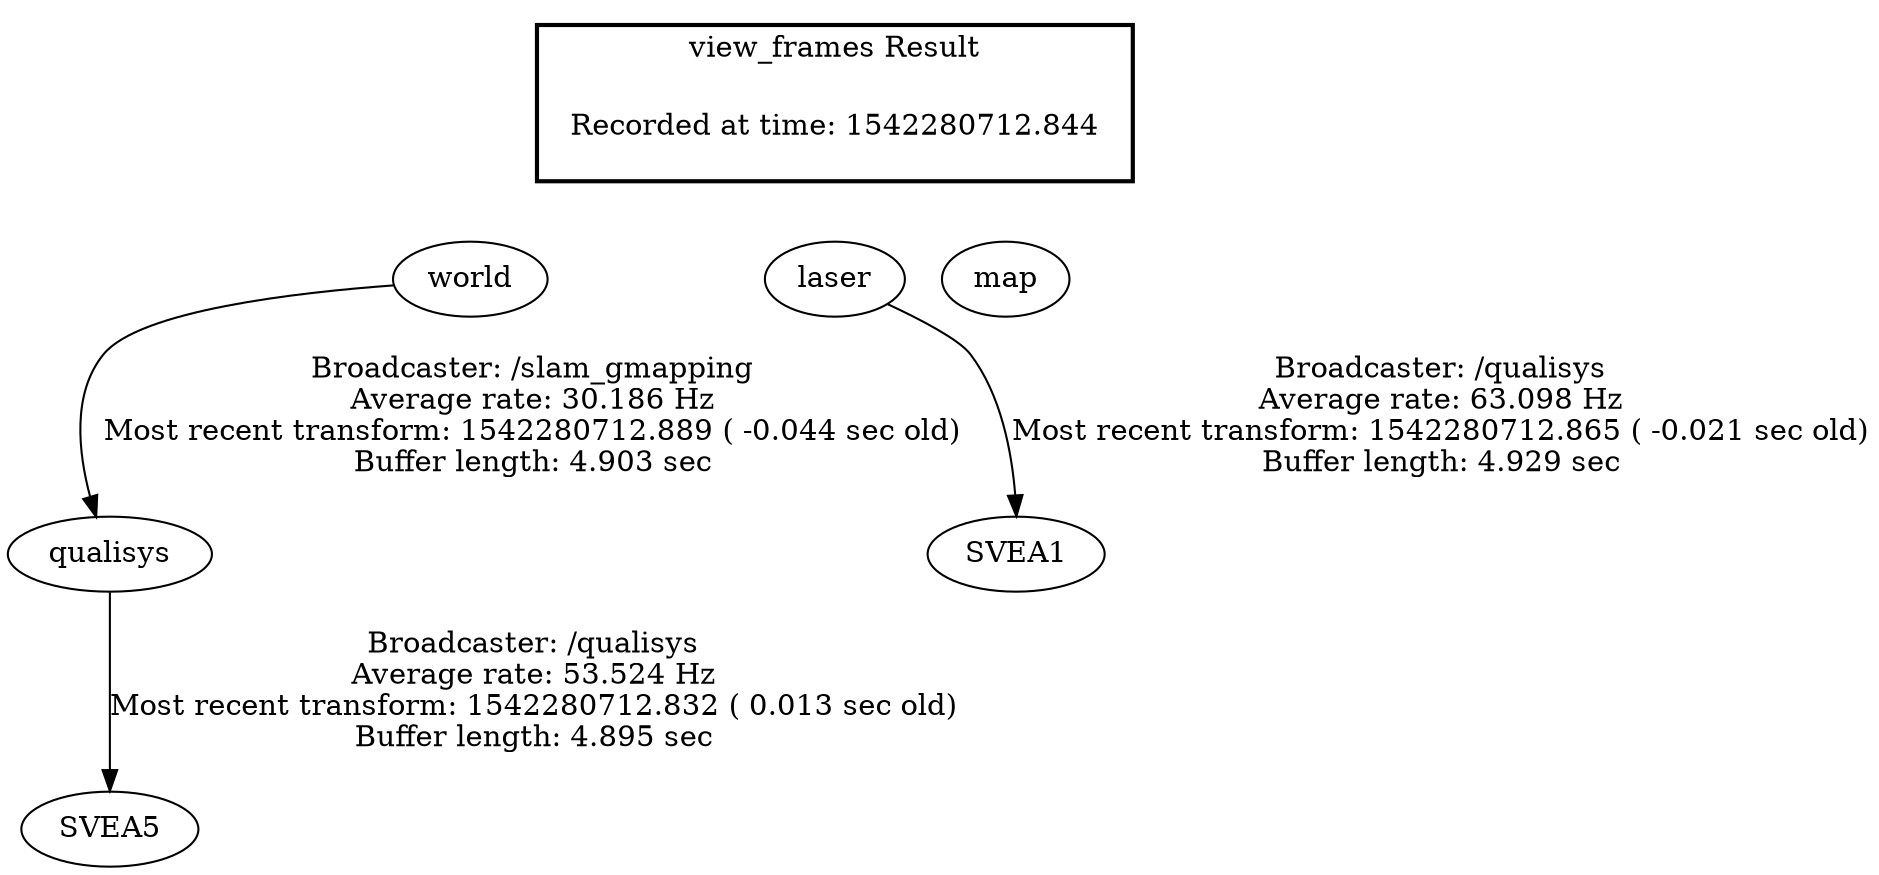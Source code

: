 digraph G {
"world" -> "qualisys"[label="Broadcaster: /slam_gmapping\nAverage rate: 30.186 Hz\nMost recent transform: 1542280712.889 ( -0.044 sec old)\nBuffer length: 4.903 sec\n"];
"laser" -> "SVEA1"[label="Broadcaster: /qualisys\nAverage rate: 63.098 Hz\nMost recent transform: 1542280712.865 ( -0.021 sec old)\nBuffer length: 4.929 sec\n"];
"qualisys" -> "SVEA5"[label="Broadcaster: /qualisys\nAverage rate: 53.524 Hz\nMost recent transform: 1542280712.832 ( 0.013 sec old)\nBuffer length: 4.895 sec\n"];
edge [style=invis];
 subgraph cluster_legend { style=bold; color=black; label ="view_frames Result";
"Recorded at time: 1542280712.844"[ shape=plaintext ] ;
 }->"map";
edge [style=invis];
 subgraph cluster_legend { style=bold; color=black; label ="view_frames Result";
"Recorded at time: 1542280712.844"[ shape=plaintext ] ;
 }->"laser";
edge [style=invis];
 subgraph cluster_legend { style=bold; color=black; label ="view_frames Result";
"Recorded at time: 1542280712.844"[ shape=plaintext ] ;
 }->"world";
}